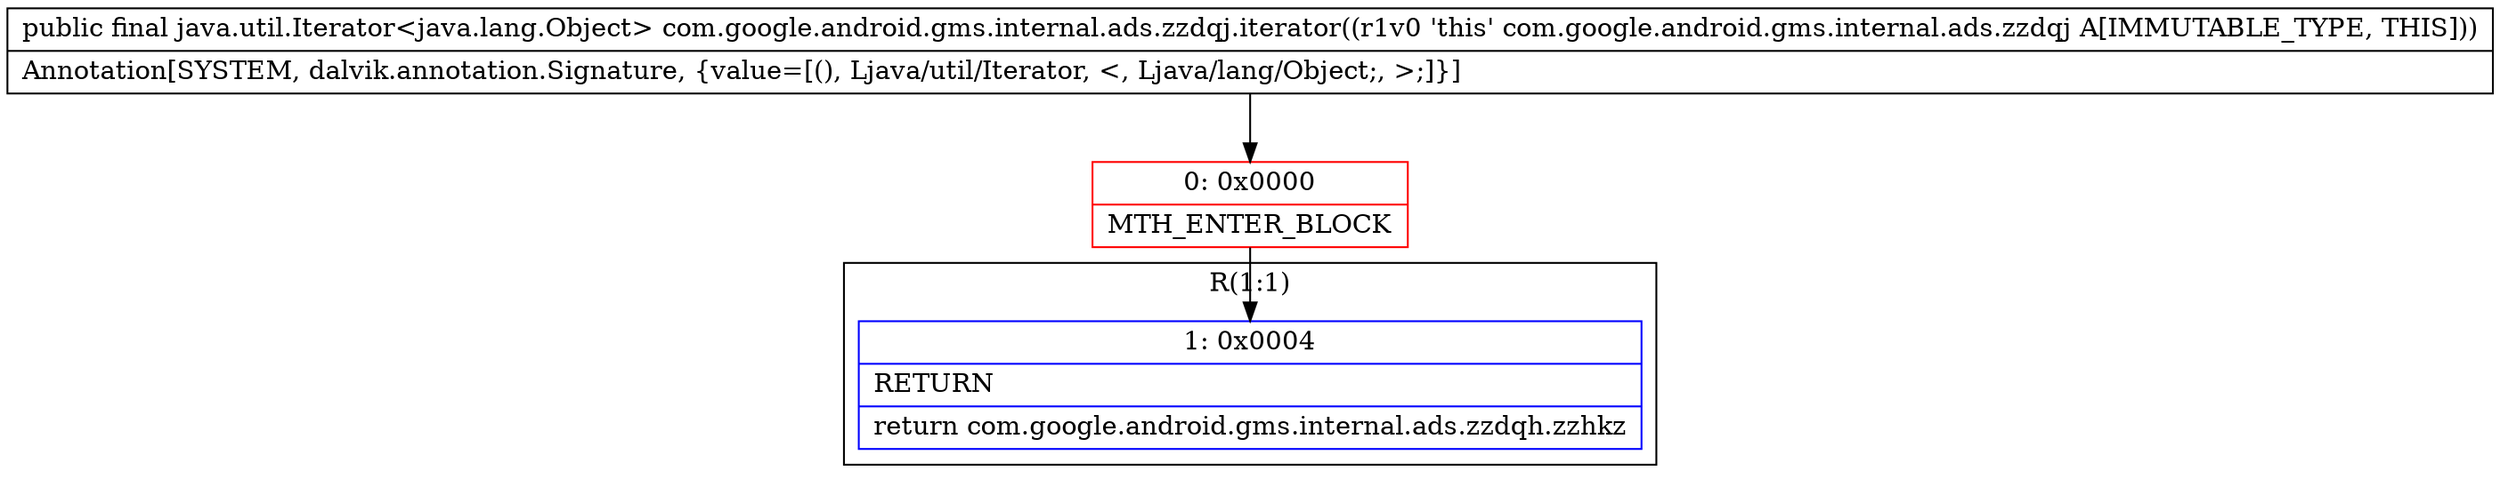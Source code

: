 digraph "CFG forcom.google.android.gms.internal.ads.zzdqj.iterator()Ljava\/util\/Iterator;" {
subgraph cluster_Region_1178037704 {
label = "R(1:1)";
node [shape=record,color=blue];
Node_1 [shape=record,label="{1\:\ 0x0004|RETURN\l|return com.google.android.gms.internal.ads.zzdqh.zzhkz\l}"];
}
Node_0 [shape=record,color=red,label="{0\:\ 0x0000|MTH_ENTER_BLOCK\l}"];
MethodNode[shape=record,label="{public final java.util.Iterator\<java.lang.Object\> com.google.android.gms.internal.ads.zzdqj.iterator((r1v0 'this' com.google.android.gms.internal.ads.zzdqj A[IMMUTABLE_TYPE, THIS]))  | Annotation[SYSTEM, dalvik.annotation.Signature, \{value=[(), Ljava\/util\/Iterator, \<, Ljava\/lang\/Object;, \>;]\}]\l}"];
MethodNode -> Node_0;
Node_0 -> Node_1;
}

